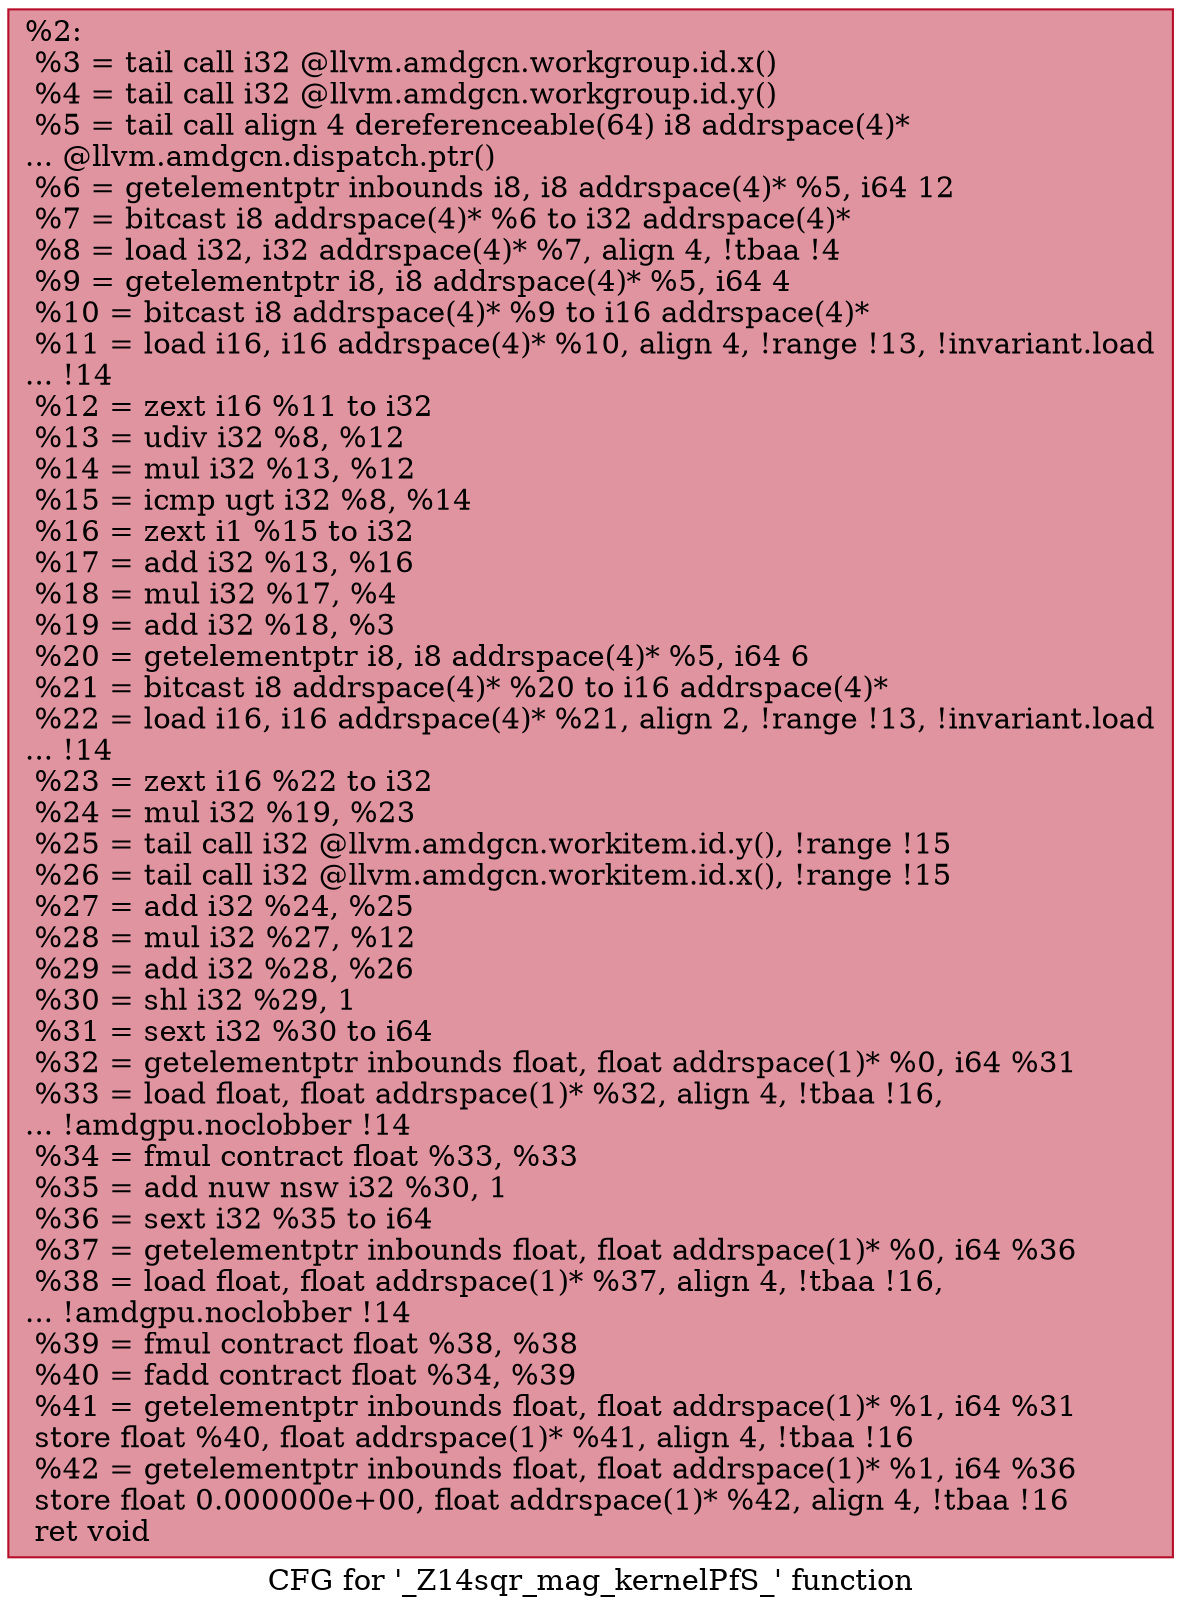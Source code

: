 digraph "CFG for '_Z14sqr_mag_kernelPfS_' function" {
	label="CFG for '_Z14sqr_mag_kernelPfS_' function";

	Node0x58e8670 [shape=record,color="#b70d28ff", style=filled, fillcolor="#b70d2870",label="{%2:\l  %3 = tail call i32 @llvm.amdgcn.workgroup.id.x()\l  %4 = tail call i32 @llvm.amdgcn.workgroup.id.y()\l  %5 = tail call align 4 dereferenceable(64) i8 addrspace(4)*\l... @llvm.amdgcn.dispatch.ptr()\l  %6 = getelementptr inbounds i8, i8 addrspace(4)* %5, i64 12\l  %7 = bitcast i8 addrspace(4)* %6 to i32 addrspace(4)*\l  %8 = load i32, i32 addrspace(4)* %7, align 4, !tbaa !4\l  %9 = getelementptr i8, i8 addrspace(4)* %5, i64 4\l  %10 = bitcast i8 addrspace(4)* %9 to i16 addrspace(4)*\l  %11 = load i16, i16 addrspace(4)* %10, align 4, !range !13, !invariant.load\l... !14\l  %12 = zext i16 %11 to i32\l  %13 = udiv i32 %8, %12\l  %14 = mul i32 %13, %12\l  %15 = icmp ugt i32 %8, %14\l  %16 = zext i1 %15 to i32\l  %17 = add i32 %13, %16\l  %18 = mul i32 %17, %4\l  %19 = add i32 %18, %3\l  %20 = getelementptr i8, i8 addrspace(4)* %5, i64 6\l  %21 = bitcast i8 addrspace(4)* %20 to i16 addrspace(4)*\l  %22 = load i16, i16 addrspace(4)* %21, align 2, !range !13, !invariant.load\l... !14\l  %23 = zext i16 %22 to i32\l  %24 = mul i32 %19, %23\l  %25 = tail call i32 @llvm.amdgcn.workitem.id.y(), !range !15\l  %26 = tail call i32 @llvm.amdgcn.workitem.id.x(), !range !15\l  %27 = add i32 %24, %25\l  %28 = mul i32 %27, %12\l  %29 = add i32 %28, %26\l  %30 = shl i32 %29, 1\l  %31 = sext i32 %30 to i64\l  %32 = getelementptr inbounds float, float addrspace(1)* %0, i64 %31\l  %33 = load float, float addrspace(1)* %32, align 4, !tbaa !16,\l... !amdgpu.noclobber !14\l  %34 = fmul contract float %33, %33\l  %35 = add nuw nsw i32 %30, 1\l  %36 = sext i32 %35 to i64\l  %37 = getelementptr inbounds float, float addrspace(1)* %0, i64 %36\l  %38 = load float, float addrspace(1)* %37, align 4, !tbaa !16,\l... !amdgpu.noclobber !14\l  %39 = fmul contract float %38, %38\l  %40 = fadd contract float %34, %39\l  %41 = getelementptr inbounds float, float addrspace(1)* %1, i64 %31\l  store float %40, float addrspace(1)* %41, align 4, !tbaa !16\l  %42 = getelementptr inbounds float, float addrspace(1)* %1, i64 %36\l  store float 0.000000e+00, float addrspace(1)* %42, align 4, !tbaa !16\l  ret void\l}"];
}
